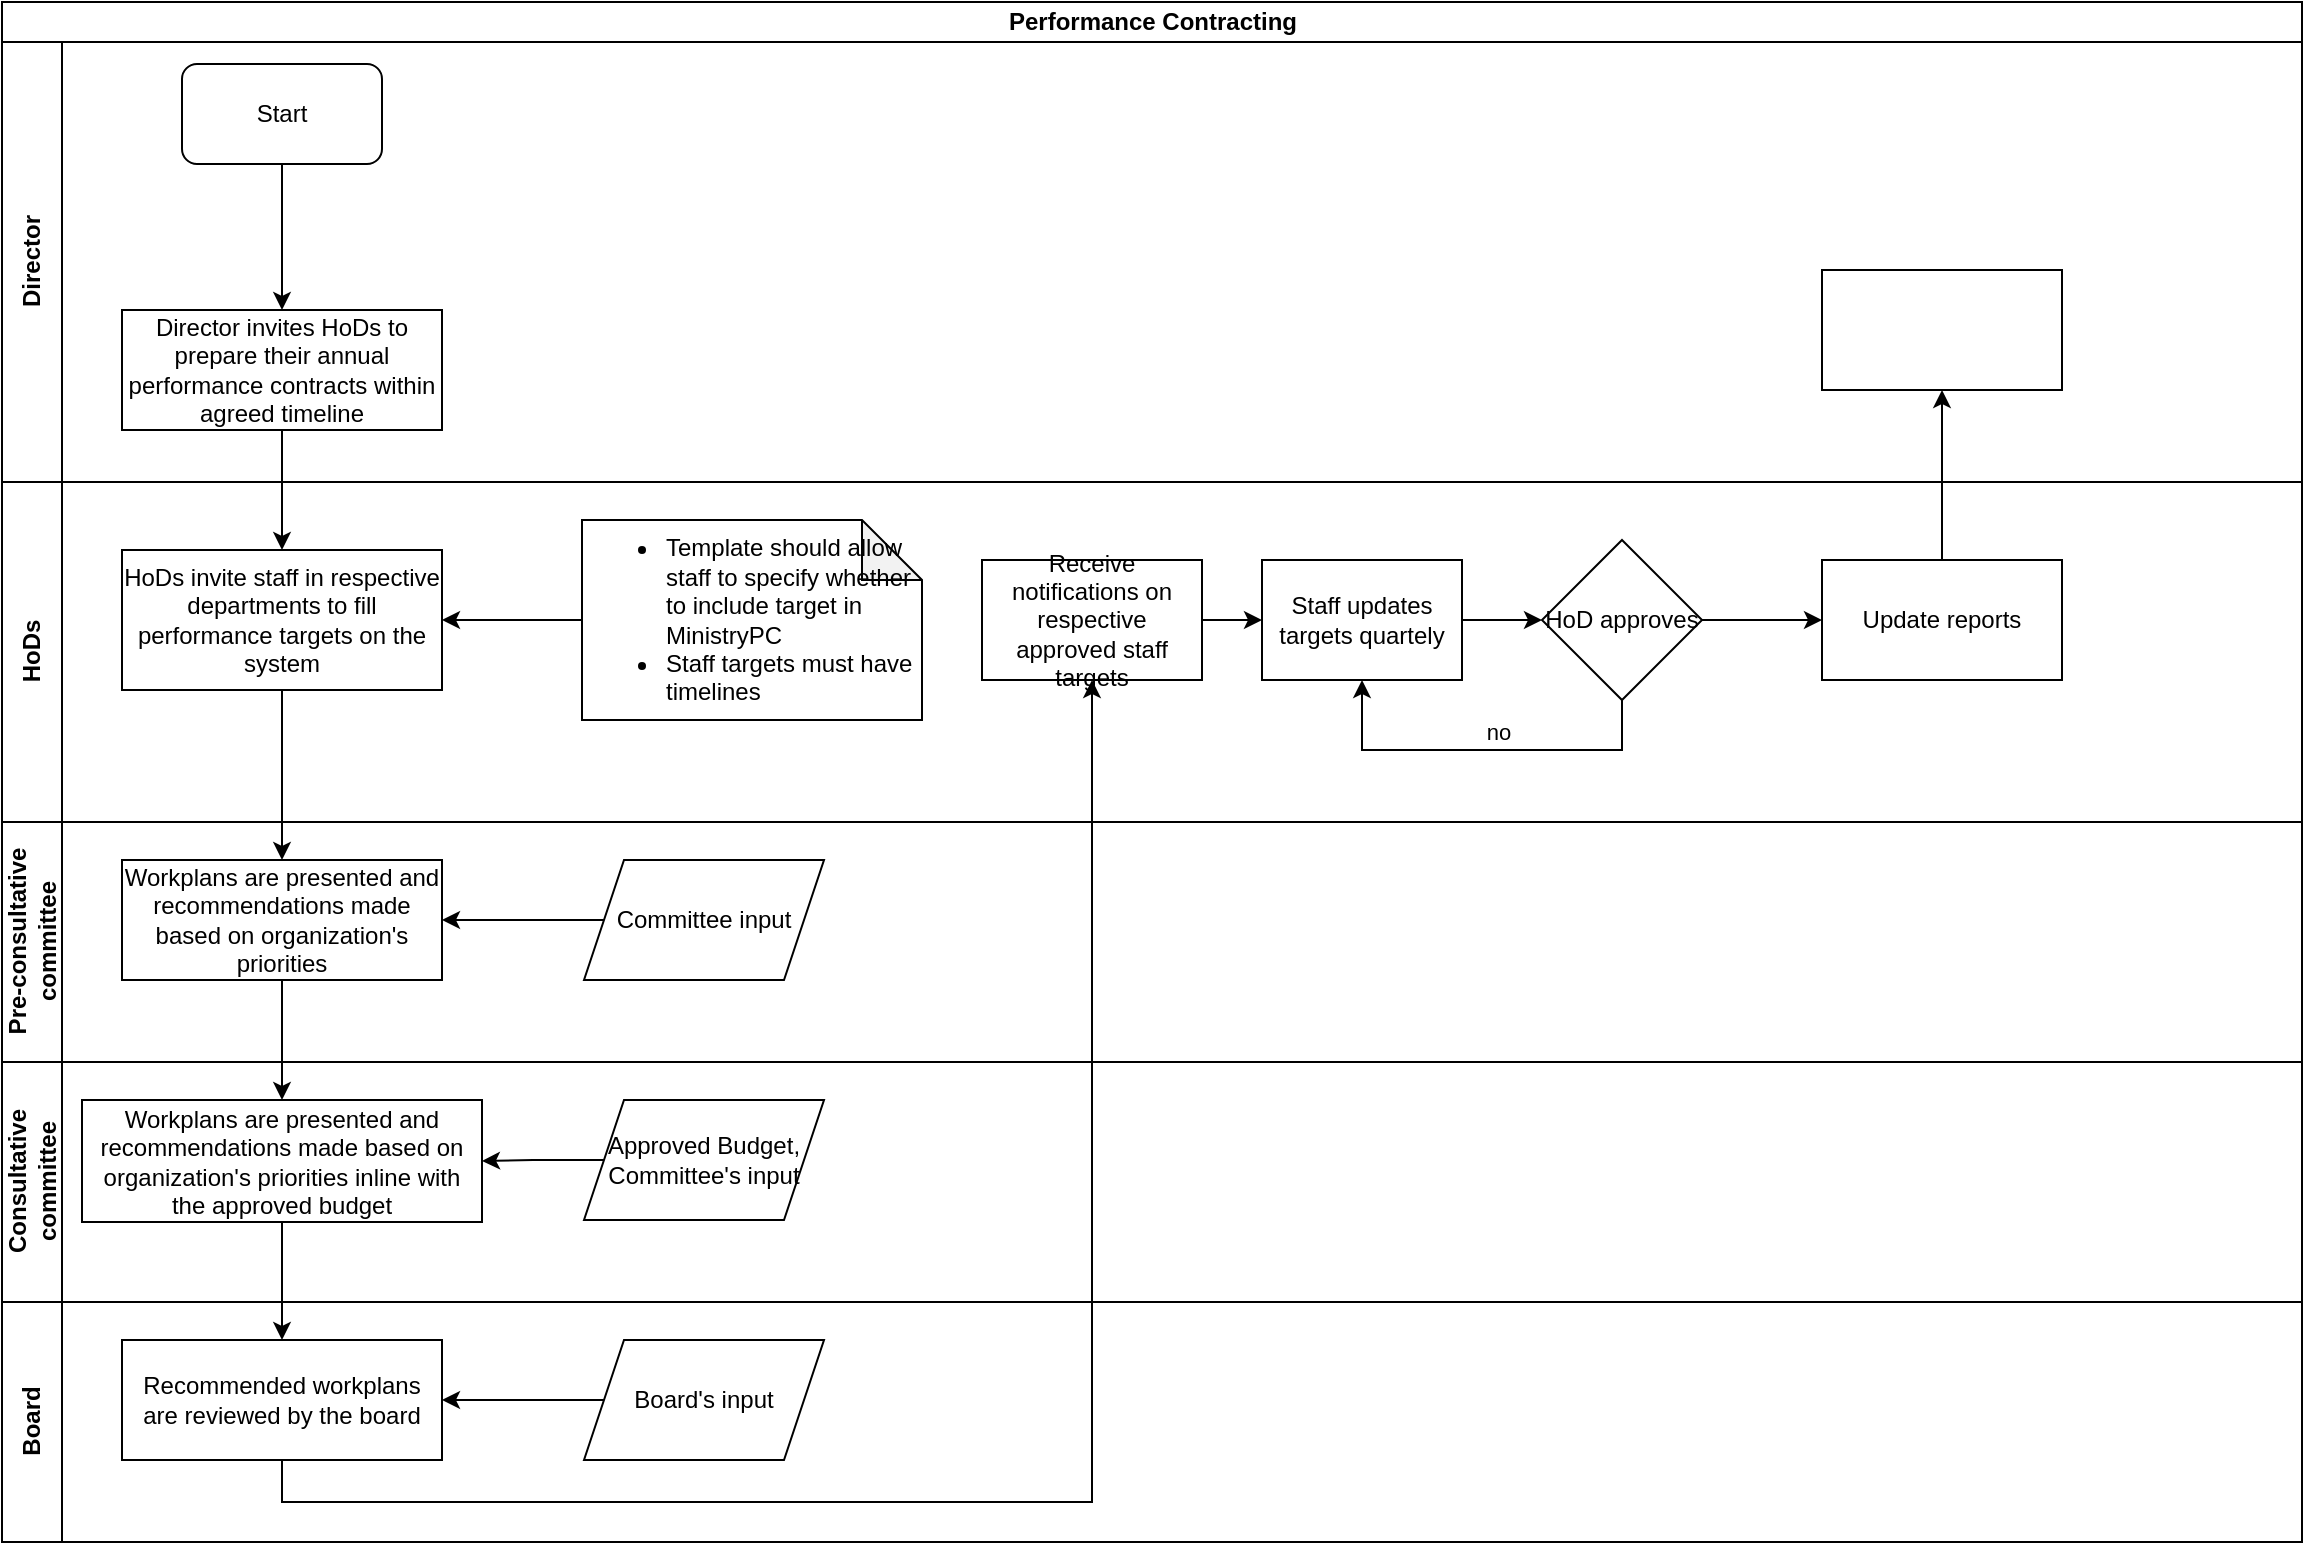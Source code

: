 <mxfile version="13.10.2" type="github">
  <diagram id="BvhlkT9Ul9FyrsT8X-tj" name="Page-1">
    <mxGraphModel dx="1038" dy="547" grid="1" gridSize="10" guides="1" tooltips="1" connect="1" arrows="1" fold="1" page="1" pageScale="1" pageWidth="1169" pageHeight="827" math="0" shadow="0">
      <root>
        <mxCell id="0" />
        <mxCell id="1" parent="0" />
        <mxCell id="p53rdiJHdvj2qYngNVLq-1" value="Performance Contracting" style="swimlane;html=1;childLayout=stackLayout;resizeParent=1;resizeParentMax=0;horizontal=1;startSize=20;horizontalStack=0;" vertex="1" parent="1">
          <mxGeometry x="10" y="10" width="1150" height="770" as="geometry" />
        </mxCell>
        <mxCell id="p53rdiJHdvj2qYngNVLq-10" value="" style="edgeStyle=orthogonalEdgeStyle;rounded=0;orthogonalLoop=1;jettySize=auto;html=1;" edge="1" parent="p53rdiJHdvj2qYngNVLq-1" source="p53rdiJHdvj2qYngNVLq-8" target="p53rdiJHdvj2qYngNVLq-9">
          <mxGeometry relative="1" as="geometry" />
        </mxCell>
        <mxCell id="p53rdiJHdvj2qYngNVLq-15" value="" style="edgeStyle=orthogonalEdgeStyle;rounded=0;orthogonalLoop=1;jettySize=auto;html=1;" edge="1" parent="p53rdiJHdvj2qYngNVLq-1" source="p53rdiJHdvj2qYngNVLq-9" target="p53rdiJHdvj2qYngNVLq-14">
          <mxGeometry relative="1" as="geometry" />
        </mxCell>
        <mxCell id="p53rdiJHdvj2qYngNVLq-19" value="" style="edgeStyle=orthogonalEdgeStyle;rounded=0;orthogonalLoop=1;jettySize=auto;html=1;entryX=0.5;entryY=0;entryDx=0;entryDy=0;" edge="1" parent="p53rdiJHdvj2qYngNVLq-1" source="p53rdiJHdvj2qYngNVLq-14" target="p53rdiJHdvj2qYngNVLq-17">
          <mxGeometry relative="1" as="geometry">
            <mxPoint x="140" y="569" as="targetPoint" />
          </mxGeometry>
        </mxCell>
        <mxCell id="p53rdiJHdvj2qYngNVLq-27" value="" style="edgeStyle=orthogonalEdgeStyle;rounded=0;orthogonalLoop=1;jettySize=auto;html=1;entryX=0.5;entryY=1;entryDx=0;entryDy=0;exitX=0.5;exitY=1;exitDx=0;exitDy=0;" edge="1" parent="p53rdiJHdvj2qYngNVLq-1" source="p53rdiJHdvj2qYngNVLq-38" target="p53rdiJHdvj2qYngNVLq-26">
          <mxGeometry relative="1" as="geometry">
            <Array as="points">
              <mxPoint x="140" y="750" />
              <mxPoint x="545" y="750" />
            </Array>
          </mxGeometry>
        </mxCell>
        <mxCell id="p53rdiJHdvj2qYngNVLq-42" value="" style="edgeStyle=orthogonalEdgeStyle;rounded=0;orthogonalLoop=1;jettySize=auto;html=1;entryX=0.5;entryY=0;entryDx=0;entryDy=0;" edge="1" parent="p53rdiJHdvj2qYngNVLq-1" source="p53rdiJHdvj2qYngNVLq-17" target="p53rdiJHdvj2qYngNVLq-38">
          <mxGeometry relative="1" as="geometry">
            <mxPoint x="140" y="689" as="targetPoint" />
          </mxGeometry>
        </mxCell>
        <mxCell id="p53rdiJHdvj2qYngNVLq-51" value="" style="edgeStyle=orthogonalEdgeStyle;rounded=0;orthogonalLoop=1;jettySize=auto;html=1;" edge="1" parent="p53rdiJHdvj2qYngNVLq-1" source="p53rdiJHdvj2qYngNVLq-46" target="p53rdiJHdvj2qYngNVLq-50">
          <mxGeometry relative="1" as="geometry" />
        </mxCell>
        <mxCell id="p53rdiJHdvj2qYngNVLq-2" value="Director" style="swimlane;html=1;startSize=30;horizontal=0;" vertex="1" parent="p53rdiJHdvj2qYngNVLq-1">
          <mxGeometry y="20" width="1150" height="220" as="geometry" />
        </mxCell>
        <mxCell id="p53rdiJHdvj2qYngNVLq-5" value="Start" style="rounded=1;whiteSpace=wrap;html=1;" vertex="1" parent="p53rdiJHdvj2qYngNVLq-2">
          <mxGeometry x="90" y="11" width="100" height="50" as="geometry" />
        </mxCell>
        <mxCell id="p53rdiJHdvj2qYngNVLq-8" value="Director invites HoDs to prepare their annual performance contracts within agreed timeline" style="rounded=0;whiteSpace=wrap;html=1;" vertex="1" parent="p53rdiJHdvj2qYngNVLq-2">
          <mxGeometry x="60" y="134" width="160" height="60" as="geometry" />
        </mxCell>
        <mxCell id="p53rdiJHdvj2qYngNVLq-7" value="" style="edgeStyle=orthogonalEdgeStyle;rounded=0;orthogonalLoop=1;jettySize=auto;html=1;entryX=0.5;entryY=0;entryDx=0;entryDy=0;" edge="1" parent="p53rdiJHdvj2qYngNVLq-2" source="p53rdiJHdvj2qYngNVLq-5" target="p53rdiJHdvj2qYngNVLq-8">
          <mxGeometry relative="1" as="geometry">
            <mxPoint x="140" y="126" as="targetPoint" />
          </mxGeometry>
        </mxCell>
        <mxCell id="p53rdiJHdvj2qYngNVLq-50" value="" style="whiteSpace=wrap;html=1;" vertex="1" parent="p53rdiJHdvj2qYngNVLq-2">
          <mxGeometry x="910" y="114" width="120" height="60" as="geometry" />
        </mxCell>
        <mxCell id="p53rdiJHdvj2qYngNVLq-3" value="HoDs" style="swimlane;html=1;startSize=30;horizontal=0;" vertex="1" parent="p53rdiJHdvj2qYngNVLq-1">
          <mxGeometry y="240" width="1150" height="170" as="geometry" />
        </mxCell>
        <mxCell id="p53rdiJHdvj2qYngNVLq-9" value="HoDs invite staff in respective departments to fill performance targets on the system" style="whiteSpace=wrap;html=1;rounded=0;" vertex="1" parent="p53rdiJHdvj2qYngNVLq-3">
          <mxGeometry x="60" y="34" width="160" height="70" as="geometry" />
        </mxCell>
        <mxCell id="p53rdiJHdvj2qYngNVLq-11" value="&lt;div align=&quot;left&quot;&gt;&lt;ul&gt;&lt;li&gt;Template should allow staff to specify whether to include target in MinistryPC&lt;/li&gt;&lt;li&gt;Staff targets must have timelines&lt;/li&gt;&lt;/ul&gt;&lt;/div&gt;" style="shape=note;whiteSpace=wrap;html=1;backgroundOutline=1;darkOpacity=0.05;align=left;" vertex="1" parent="p53rdiJHdvj2qYngNVLq-3">
          <mxGeometry x="290" y="19" width="170" height="100" as="geometry" />
        </mxCell>
        <mxCell id="p53rdiJHdvj2qYngNVLq-13" value="" style="edgeStyle=orthogonalEdgeStyle;rounded=0;orthogonalLoop=1;jettySize=auto;html=1;entryX=1;entryY=0.5;entryDx=0;entryDy=0;" edge="1" parent="p53rdiJHdvj2qYngNVLq-3" source="p53rdiJHdvj2qYngNVLq-11" target="p53rdiJHdvj2qYngNVLq-9">
          <mxGeometry relative="1" as="geometry">
            <mxPoint x="280" y="64" as="targetPoint" />
          </mxGeometry>
        </mxCell>
        <mxCell id="p53rdiJHdvj2qYngNVLq-26" value="Receive notifications on respective approved staff targets" style="whiteSpace=wrap;html=1;rounded=0;" vertex="1" parent="p53rdiJHdvj2qYngNVLq-3">
          <mxGeometry x="490" y="39" width="110" height="60" as="geometry" />
        </mxCell>
        <mxCell id="p53rdiJHdvj2qYngNVLq-28" value="Staff updates targets quartely" style="whiteSpace=wrap;html=1;rounded=0;" vertex="1" parent="p53rdiJHdvj2qYngNVLq-3">
          <mxGeometry x="630" y="39" width="100" height="60" as="geometry" />
        </mxCell>
        <mxCell id="p53rdiJHdvj2qYngNVLq-29" value="" style="edgeStyle=orthogonalEdgeStyle;rounded=0;orthogonalLoop=1;jettySize=auto;html=1;" edge="1" parent="p53rdiJHdvj2qYngNVLq-3" source="p53rdiJHdvj2qYngNVLq-26" target="p53rdiJHdvj2qYngNVLq-28">
          <mxGeometry relative="1" as="geometry" />
        </mxCell>
        <mxCell id="p53rdiJHdvj2qYngNVLq-46" value="Update reports" style="whiteSpace=wrap;html=1;" vertex="1" parent="p53rdiJHdvj2qYngNVLq-3">
          <mxGeometry x="910" y="39" width="120" height="60" as="geometry" />
        </mxCell>
        <mxCell id="p53rdiJHdvj2qYngNVLq-4" value="&lt;div&gt;Pre-consultative &lt;br&gt;&lt;/div&gt;&lt;div&gt;committee&lt;/div&gt;" style="swimlane;html=1;startSize=30;horizontal=0;" vertex="1" parent="p53rdiJHdvj2qYngNVLq-1">
          <mxGeometry y="410" width="1150" height="120" as="geometry" />
        </mxCell>
        <mxCell id="p53rdiJHdvj2qYngNVLq-14" value="Workplans are presented and recommendations made based on organization&#39;s priorities" style="whiteSpace=wrap;html=1;rounded=0;" vertex="1" parent="p53rdiJHdvj2qYngNVLq-4">
          <mxGeometry x="60" y="19" width="160" height="60" as="geometry" />
        </mxCell>
        <mxCell id="p53rdiJHdvj2qYngNVLq-21" value="Committee input" style="shape=parallelogram;perimeter=parallelogramPerimeter;whiteSpace=wrap;html=1;fixedSize=1;" vertex="1" parent="p53rdiJHdvj2qYngNVLq-4">
          <mxGeometry x="291" y="19" width="120" height="60" as="geometry" />
        </mxCell>
        <mxCell id="p53rdiJHdvj2qYngNVLq-23" value="" style="edgeStyle=orthogonalEdgeStyle;rounded=0;orthogonalLoop=1;jettySize=auto;html=1;entryX=1;entryY=0.5;entryDx=0;entryDy=0;" edge="1" parent="p53rdiJHdvj2qYngNVLq-4" source="p53rdiJHdvj2qYngNVLq-21" target="p53rdiJHdvj2qYngNVLq-14">
          <mxGeometry relative="1" as="geometry">
            <mxPoint x="250" y="49" as="targetPoint" />
          </mxGeometry>
        </mxCell>
        <mxCell id="p53rdiJHdvj2qYngNVLq-16" value="Consultative &lt;br&gt;&lt;div&gt;committee&lt;/div&gt;" style="swimlane;html=1;startSize=30;horizontal=0;" vertex="1" parent="p53rdiJHdvj2qYngNVLq-1">
          <mxGeometry y="530" width="1150" height="120" as="geometry" />
        </mxCell>
        <mxCell id="p53rdiJHdvj2qYngNVLq-17" value="Workplans are presented and recommendations made based on organization&#39;s priorities inline with the approved budget" style="whiteSpace=wrap;html=1;rounded=0;" vertex="1" parent="p53rdiJHdvj2qYngNVLq-16">
          <mxGeometry x="40" y="19" width="200" height="61" as="geometry" />
        </mxCell>
        <mxCell id="p53rdiJHdvj2qYngNVLq-20" value="Approved Budget, Committee&#39;s input" style="shape=parallelogram;perimeter=parallelogramPerimeter;whiteSpace=wrap;html=1;fixedSize=1;" vertex="1" parent="p53rdiJHdvj2qYngNVLq-16">
          <mxGeometry x="291" y="19" width="120" height="60" as="geometry" />
        </mxCell>
        <mxCell id="p53rdiJHdvj2qYngNVLq-25" value="" style="edgeStyle=orthogonalEdgeStyle;rounded=0;orthogonalLoop=1;jettySize=auto;html=1;entryX=1;entryY=0.5;entryDx=0;entryDy=0;" edge="1" parent="p53rdiJHdvj2qYngNVLq-16" source="p53rdiJHdvj2qYngNVLq-20" target="p53rdiJHdvj2qYngNVLq-17">
          <mxGeometry relative="1" as="geometry">
            <mxPoint x="230" y="49" as="targetPoint" />
          </mxGeometry>
        </mxCell>
        <mxCell id="p53rdiJHdvj2qYngNVLq-37" value="Board" style="swimlane;html=1;startSize=30;horizontal=0;" vertex="1" parent="p53rdiJHdvj2qYngNVLq-1">
          <mxGeometry y="650" width="1150" height="120" as="geometry" />
        </mxCell>
        <mxCell id="p53rdiJHdvj2qYngNVLq-38" value="Recommended workplans are reviewed by the board" style="whiteSpace=wrap;html=1;rounded=0;" vertex="1" parent="p53rdiJHdvj2qYngNVLq-37">
          <mxGeometry x="60" y="19" width="160" height="60" as="geometry" />
        </mxCell>
        <mxCell id="p53rdiJHdvj2qYngNVLq-39" value="Board&#39;s input" style="shape=parallelogram;perimeter=parallelogramPerimeter;whiteSpace=wrap;html=1;fixedSize=1;" vertex="1" parent="p53rdiJHdvj2qYngNVLq-37">
          <mxGeometry x="291" y="19" width="120" height="60" as="geometry" />
        </mxCell>
        <mxCell id="p53rdiJHdvj2qYngNVLq-40" value="" style="edgeStyle=orthogonalEdgeStyle;rounded=0;orthogonalLoop=1;jettySize=auto;html=1;entryX=1;entryY=0.5;entryDx=0;entryDy=0;" edge="1" parent="p53rdiJHdvj2qYngNVLq-37" source="p53rdiJHdvj2qYngNVLq-39" target="p53rdiJHdvj2qYngNVLq-38">
          <mxGeometry relative="1" as="geometry">
            <mxPoint x="250" y="49" as="targetPoint" />
          </mxGeometry>
        </mxCell>
        <mxCell id="p53rdiJHdvj2qYngNVLq-47" value="" style="edgeStyle=orthogonalEdgeStyle;rounded=0;orthogonalLoop=1;jettySize=auto;html=1;" edge="1" parent="1" source="p53rdiJHdvj2qYngNVLq-32" target="p53rdiJHdvj2qYngNVLq-46">
          <mxGeometry relative="1" as="geometry" />
        </mxCell>
        <mxCell id="p53rdiJHdvj2qYngNVLq-32" value="HoD approves" style="rhombus;whiteSpace=wrap;html=1;" vertex="1" parent="1">
          <mxGeometry x="780" y="279" width="80" height="80" as="geometry" />
        </mxCell>
        <mxCell id="p53rdiJHdvj2qYngNVLq-44" value="" style="edgeStyle=orthogonalEdgeStyle;rounded=0;orthogonalLoop=1;jettySize=auto;html=1;entryX=0.5;entryY=1;entryDx=0;entryDy=0;" edge="1" parent="1" source="p53rdiJHdvj2qYngNVLq-32" target="p53rdiJHdvj2qYngNVLq-28">
          <mxGeometry relative="1" as="geometry">
            <mxPoint x="899" y="454" as="targetPoint" />
            <Array as="points">
              <mxPoint x="820" y="384" />
              <mxPoint x="690" y="384" />
            </Array>
          </mxGeometry>
        </mxCell>
        <mxCell id="p53rdiJHdvj2qYngNVLq-49" value="no" style="edgeLabel;html=1;align=center;verticalAlign=middle;resizable=0;points=[];" vertex="1" connectable="0" parent="p53rdiJHdvj2qYngNVLq-44">
          <mxGeometry x="-0.253" y="-9" relative="1" as="geometry">
            <mxPoint x="-16" as="offset" />
          </mxGeometry>
        </mxCell>
        <mxCell id="p53rdiJHdvj2qYngNVLq-48" value="" style="edgeStyle=orthogonalEdgeStyle;rounded=0;orthogonalLoop=1;jettySize=auto;html=1;" edge="1" parent="1" source="p53rdiJHdvj2qYngNVLq-28" target="p53rdiJHdvj2qYngNVLq-32">
          <mxGeometry relative="1" as="geometry">
            <mxPoint x="740" y="319" as="sourcePoint" />
            <mxPoint x="859" y="324" as="targetPoint" />
          </mxGeometry>
        </mxCell>
      </root>
    </mxGraphModel>
  </diagram>
</mxfile>
